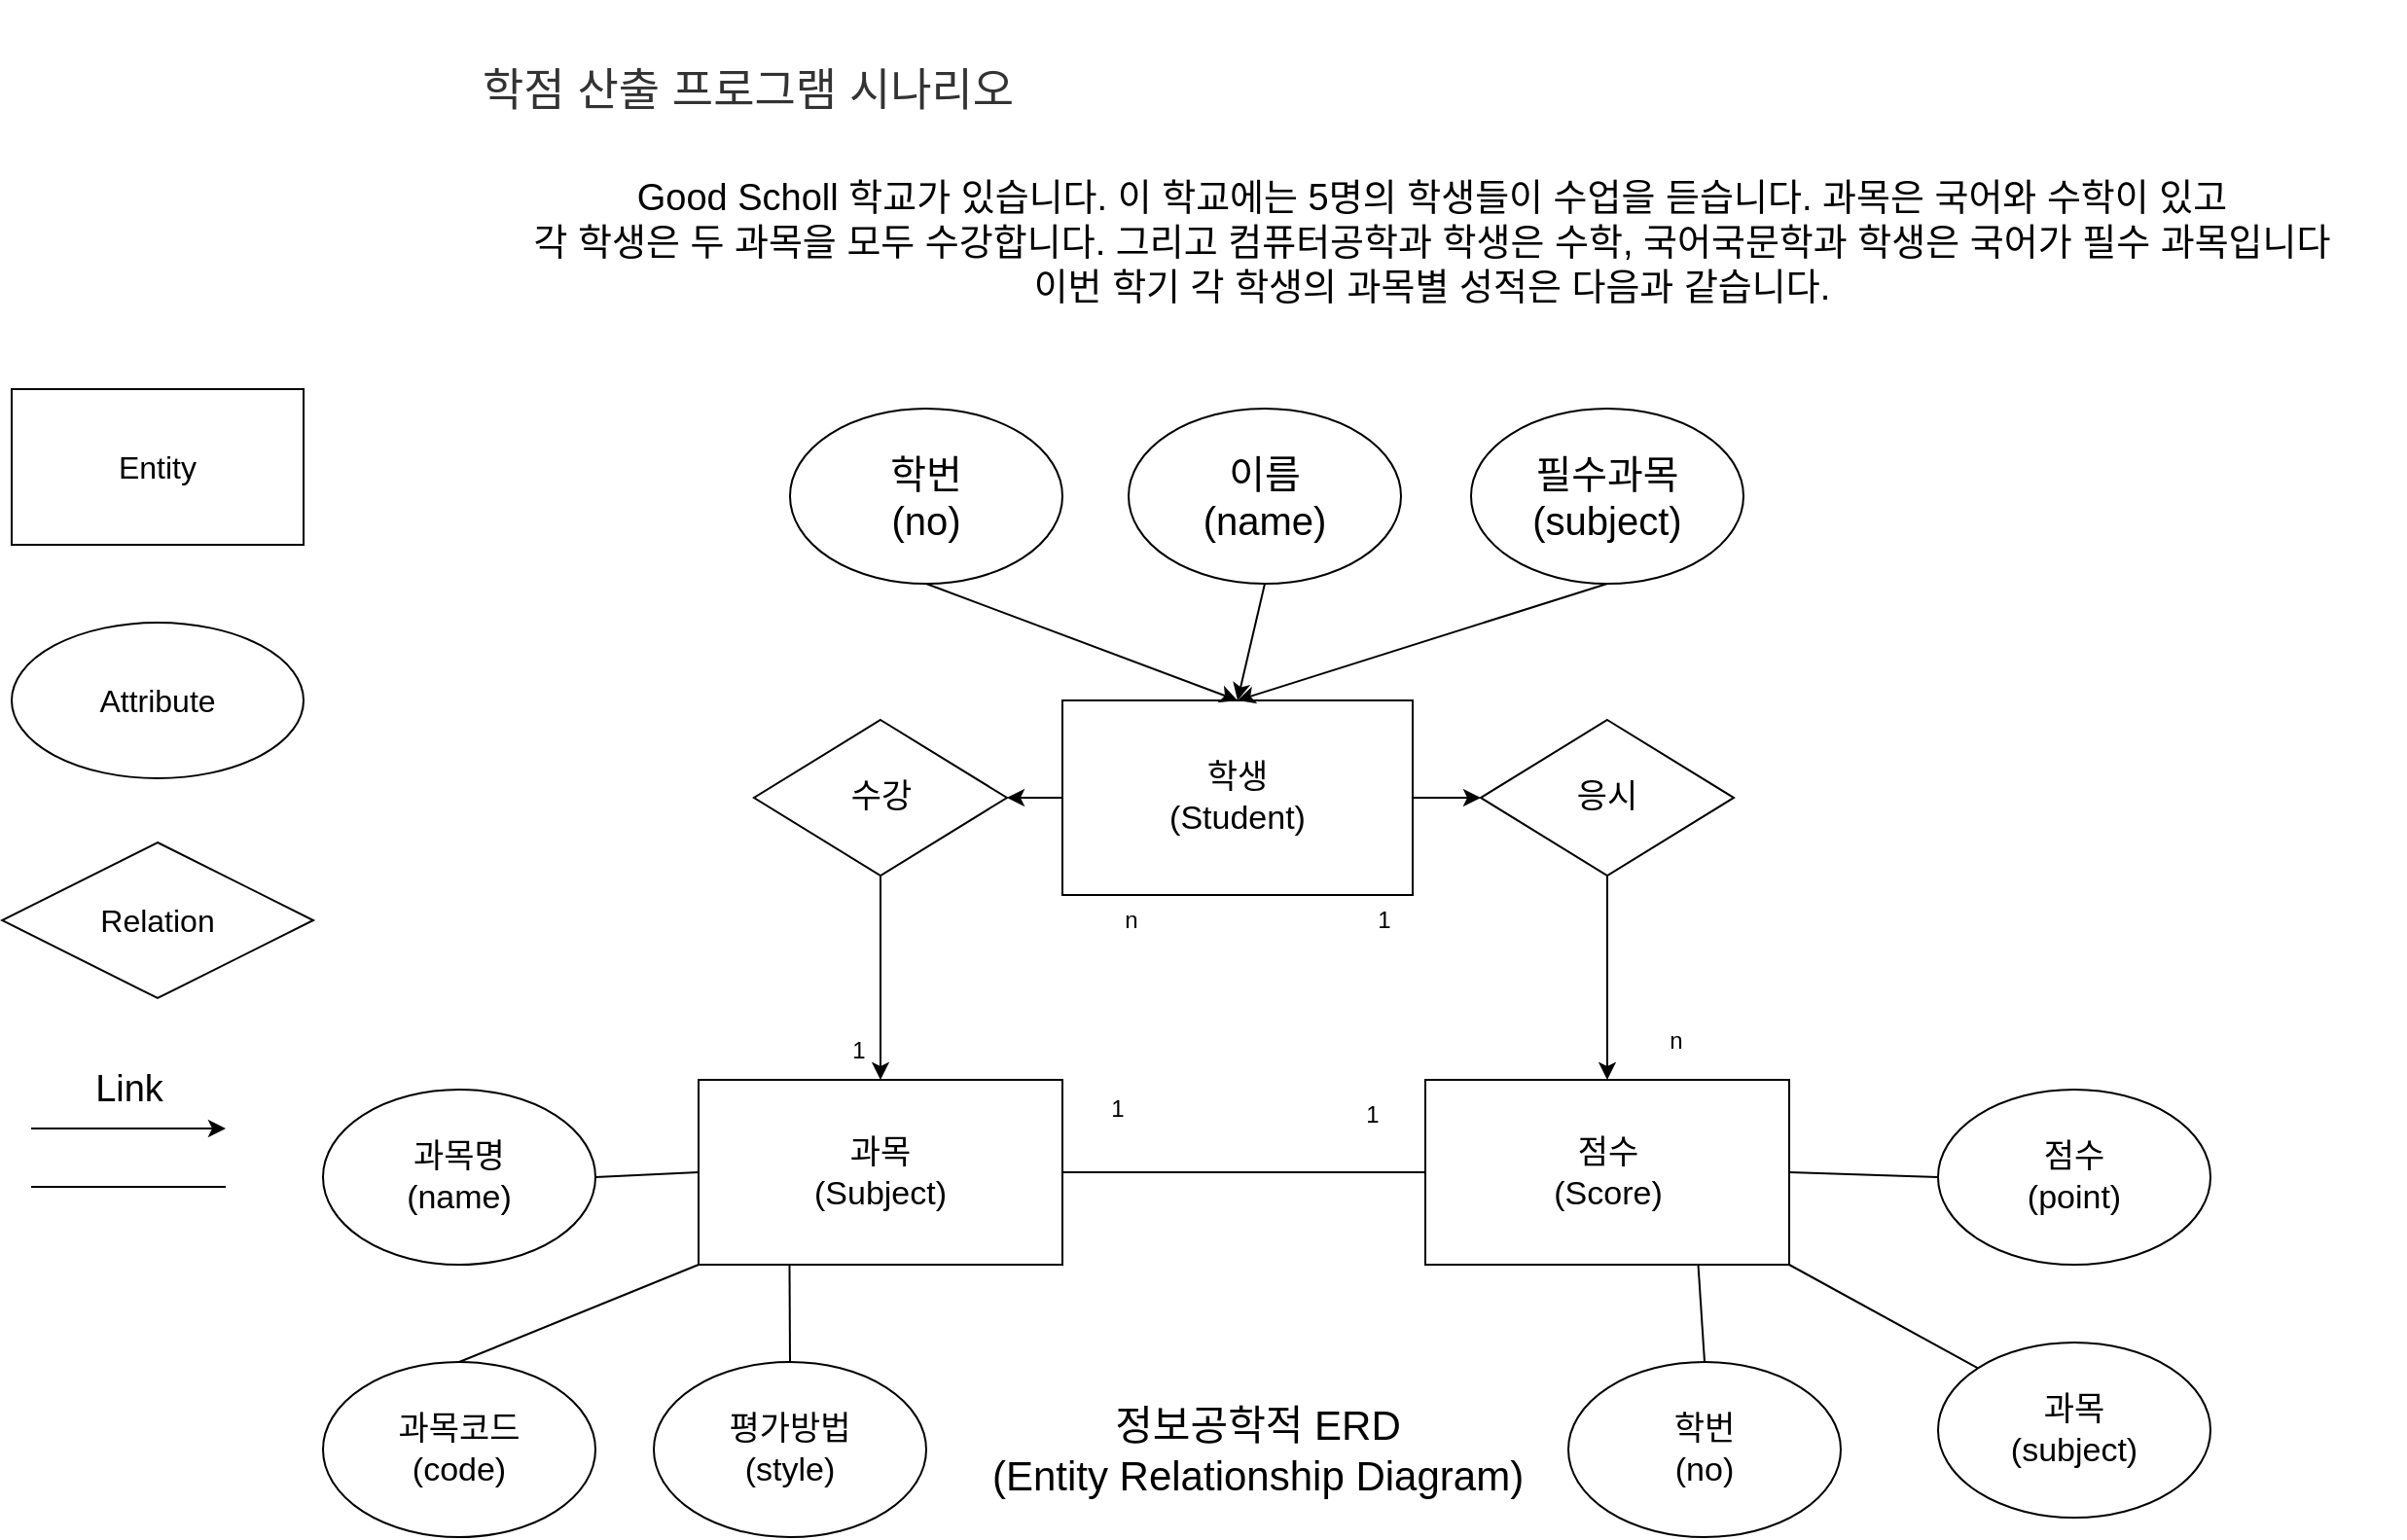 <mxfile version="23.1.8" type="device">
  <diagram name="페이지-1" id="er5KyUR2jkd3GjDM3udq">
    <mxGraphModel dx="2261" dy="780" grid="1" gridSize="10" guides="1" tooltips="1" connect="1" arrows="1" fold="1" page="1" pageScale="1" pageWidth="827" pageHeight="1169" math="0" shadow="0">
      <root>
        <mxCell id="0" />
        <mxCell id="1" parent="0" />
        <mxCell id="hKu7lvvm-4zt6tI_3MdX-1" value="학점 산출 프로그램 시나리오&amp;nbsp;&lt;div&gt;&lt;br/&gt;&lt;/div&gt;" style="rounded=0;whiteSpace=wrap;html=1;fontSize=23;align=left;fillColor=none;fontColor=#333333;strokeColor=none;" vertex="1" parent="1">
          <mxGeometry x="10" y="10" width="510" height="100" as="geometry" />
        </mxCell>
        <mxCell id="hKu7lvvm-4zt6tI_3MdX-2" value="Good Scholl 학교가 있습니다. 이 학교에는 5명의 학생들이 수업을 듣습니다. 과목은 국어와 수학이 있고&lt;br&gt;각 학생은 두 과목을 모두 수강합니다. 그리고 컴퓨터공학과 학생은 수학, 국어국문학과 학생은 국어가 필수 과목입니다&lt;br&gt;이번 학기 각 학생의 과목별 성적은 다음과 같습니다." style="rounded=0;whiteSpace=wrap;html=1;fillColor=none;fontSize=19;strokeColor=none;" vertex="1" parent="1">
          <mxGeometry width="1000" height="250" as="geometry" />
        </mxCell>
        <mxCell id="hKu7lvvm-4zt6tI_3MdX-4" value="학생&lt;br&gt;(Student)" style="rounded=0;whiteSpace=wrap;html=1;fontSize=17;" vertex="1" parent="1">
          <mxGeometry x="310" y="360" width="180" height="100" as="geometry" />
        </mxCell>
        <mxCell id="hKu7lvvm-4zt6tI_3MdX-6" value="과목&lt;br&gt;(Subject)" style="rounded=0;whiteSpace=wrap;html=1;fontSize=17;" vertex="1" parent="1">
          <mxGeometry x="123" y="555" width="187" height="95" as="geometry" />
        </mxCell>
        <mxCell id="hKu7lvvm-4zt6tI_3MdX-8" value="학번&lt;br&gt;(no)" style="ellipse;whiteSpace=wrap;html=1;fontSize=20;" vertex="1" parent="1">
          <mxGeometry x="170" y="210" width="140" height="90" as="geometry" />
        </mxCell>
        <mxCell id="hKu7lvvm-4zt6tI_3MdX-9" value="이름&lt;br&gt;(name)" style="ellipse;whiteSpace=wrap;html=1;fontSize=20;" vertex="1" parent="1">
          <mxGeometry x="344" y="210" width="140" height="90" as="geometry" />
        </mxCell>
        <mxCell id="hKu7lvvm-4zt6tI_3MdX-10" value="필수과목&lt;br&gt;(subject)" style="ellipse;whiteSpace=wrap;html=1;fontSize=20;" vertex="1" parent="1">
          <mxGeometry x="520" y="210" width="140" height="90" as="geometry" />
        </mxCell>
        <mxCell id="hKu7lvvm-4zt6tI_3MdX-11" value="과목코드&lt;br&gt;(code)" style="ellipse;whiteSpace=wrap;html=1;fontSize=17;" vertex="1" parent="1">
          <mxGeometry x="-70" y="700" width="140" height="90" as="geometry" />
        </mxCell>
        <mxCell id="hKu7lvvm-4zt6tI_3MdX-12" value="과목명&lt;br&gt;(name)" style="ellipse;whiteSpace=wrap;html=1;fontSize=17;" vertex="1" parent="1">
          <mxGeometry x="-70" y="560" width="140" height="90" as="geometry" />
        </mxCell>
        <mxCell id="hKu7lvvm-4zt6tI_3MdX-13" value="평가방법&lt;br&gt;(style)" style="ellipse;whiteSpace=wrap;html=1;fontSize=17;" vertex="1" parent="1">
          <mxGeometry x="100" y="700" width="140" height="90" as="geometry" />
        </mxCell>
        <mxCell id="hKu7lvvm-4zt6tI_3MdX-15" value="과목&lt;br&gt;(subject)" style="ellipse;whiteSpace=wrap;html=1;fontSize=17;" vertex="1" parent="1">
          <mxGeometry x="760" y="690" width="140" height="90" as="geometry" />
        </mxCell>
        <mxCell id="hKu7lvvm-4zt6tI_3MdX-16" value="학번&lt;br&gt;(no)" style="ellipse;whiteSpace=wrap;html=1;fontSize=17;" vertex="1" parent="1">
          <mxGeometry x="570" y="700" width="140" height="90" as="geometry" />
        </mxCell>
        <mxCell id="hKu7lvvm-4zt6tI_3MdX-17" value="점수&lt;br&gt;(point)" style="ellipse;whiteSpace=wrap;html=1;fontSize=17;" vertex="1" parent="1">
          <mxGeometry x="760" y="560" width="140" height="90" as="geometry" />
        </mxCell>
        <mxCell id="hKu7lvvm-4zt6tI_3MdX-19" value="1" style="text;html=1;align=center;verticalAlign=middle;resizable=0;points=[];autosize=1;strokeColor=none;fillColor=none;" vertex="1" parent="1">
          <mxGeometry x="460" y="458" width="30" height="30" as="geometry" />
        </mxCell>
        <mxCell id="hKu7lvvm-4zt6tI_3MdX-20" value="n" style="text;html=1;align=center;verticalAlign=middle;resizable=0;points=[];autosize=1;strokeColor=none;fillColor=none;" vertex="1" parent="1">
          <mxGeometry x="610" y="520" width="30" height="30" as="geometry" />
        </mxCell>
        <mxCell id="hKu7lvvm-4zt6tI_3MdX-23" value="n" style="text;html=1;align=center;verticalAlign=middle;resizable=0;points=[];autosize=1;strokeColor=none;fillColor=none;" vertex="1" parent="1">
          <mxGeometry x="330" y="458" width="30" height="30" as="geometry" />
        </mxCell>
        <mxCell id="hKu7lvvm-4zt6tI_3MdX-24" value="1" style="text;html=1;align=center;verticalAlign=middle;resizable=0;points=[];autosize=1;strokeColor=none;fillColor=none;" vertex="1" parent="1">
          <mxGeometry x="190" y="525" width="30" height="30" as="geometry" />
        </mxCell>
        <mxCell id="hKu7lvvm-4zt6tI_3MdX-29" value="" style="endArrow=none;html=1;rounded=0;exitX=1;exitY=0.5;exitDx=0;exitDy=0;entryX=0;entryY=0.5;entryDx=0;entryDy=0;" edge="1" parent="1" source="hKu7lvvm-4zt6tI_3MdX-6" target="hKu7lvvm-4zt6tI_3MdX-37">
          <mxGeometry width="50" height="50" relative="1" as="geometry">
            <mxPoint x="430" y="560" as="sourcePoint" />
            <mxPoint x="500" y="605" as="targetPoint" />
          </mxGeometry>
        </mxCell>
        <mxCell id="hKu7lvvm-4zt6tI_3MdX-30" value="" style="endArrow=classic;html=1;rounded=0;exitX=0.5;exitY=1;exitDx=0;exitDy=0;entryX=0.5;entryY=0;entryDx=0;entryDy=0;" edge="1" parent="1" source="hKu7lvvm-4zt6tI_3MdX-8" target="hKu7lvvm-4zt6tI_3MdX-4">
          <mxGeometry width="50" height="50" relative="1" as="geometry">
            <mxPoint x="430" y="410" as="sourcePoint" />
            <mxPoint x="480" y="360" as="targetPoint" />
          </mxGeometry>
        </mxCell>
        <mxCell id="hKu7lvvm-4zt6tI_3MdX-31" value="" style="endArrow=classic;html=1;rounded=0;exitX=0.5;exitY=1;exitDx=0;exitDy=0;entryX=0.5;entryY=0;entryDx=0;entryDy=0;" edge="1" parent="1" source="hKu7lvvm-4zt6tI_3MdX-9" target="hKu7lvvm-4zt6tI_3MdX-4">
          <mxGeometry width="50" height="50" relative="1" as="geometry">
            <mxPoint x="430" y="300" as="sourcePoint" />
            <mxPoint x="604" y="360" as="targetPoint" />
          </mxGeometry>
        </mxCell>
        <mxCell id="hKu7lvvm-4zt6tI_3MdX-32" value="" style="endArrow=classic;html=1;rounded=0;exitX=0.5;exitY=1;exitDx=0;exitDy=0;entryX=0.5;entryY=0;entryDx=0;entryDy=0;" edge="1" parent="1" source="hKu7lvvm-4zt6tI_3MdX-10" target="hKu7lvvm-4zt6tI_3MdX-4">
          <mxGeometry width="50" height="50" relative="1" as="geometry">
            <mxPoint x="436" y="300" as="sourcePoint" />
            <mxPoint x="610" y="360" as="targetPoint" />
          </mxGeometry>
        </mxCell>
        <mxCell id="hKu7lvvm-4zt6tI_3MdX-33" value="" style="endArrow=none;html=1;rounded=0;exitX=1;exitY=0.5;exitDx=0;exitDy=0;entryX=0;entryY=0.5;entryDx=0;entryDy=0;" edge="1" parent="1" source="hKu7lvvm-4zt6tI_3MdX-12" target="hKu7lvvm-4zt6tI_3MdX-6">
          <mxGeometry width="50" height="50" relative="1" as="geometry">
            <mxPoint x="450" y="710" as="sourcePoint" />
            <mxPoint x="500" y="660" as="targetPoint" />
          </mxGeometry>
        </mxCell>
        <mxCell id="hKu7lvvm-4zt6tI_3MdX-34" value="" style="endArrow=none;html=1;rounded=0;exitX=0.5;exitY=0;exitDx=0;exitDy=0;entryX=0;entryY=1;entryDx=0;entryDy=0;" edge="1" parent="1" source="hKu7lvvm-4zt6tI_3MdX-11" target="hKu7lvvm-4zt6tI_3MdX-6">
          <mxGeometry width="50" height="50" relative="1" as="geometry">
            <mxPoint x="450" y="710" as="sourcePoint" />
            <mxPoint x="500" y="660" as="targetPoint" />
          </mxGeometry>
        </mxCell>
        <mxCell id="hKu7lvvm-4zt6tI_3MdX-35" value="" style="endArrow=none;html=1;rounded=0;exitX=0.5;exitY=0;exitDx=0;exitDy=0;entryX=0.25;entryY=1;entryDx=0;entryDy=0;" edge="1" parent="1" source="hKu7lvvm-4zt6tI_3MdX-13" target="hKu7lvvm-4zt6tI_3MdX-6">
          <mxGeometry width="50" height="50" relative="1" as="geometry">
            <mxPoint x="450" y="710" as="sourcePoint" />
            <mxPoint x="500" y="660" as="targetPoint" />
          </mxGeometry>
        </mxCell>
        <mxCell id="hKu7lvvm-4zt6tI_3MdX-36" value="" style="endArrow=none;html=1;rounded=0;entryX=0.5;entryY=0;entryDx=0;entryDy=0;exitX=0.75;exitY=1;exitDx=0;exitDy=0;" edge="1" parent="1" source="hKu7lvvm-4zt6tI_3MdX-37" target="hKu7lvvm-4zt6tI_3MdX-16">
          <mxGeometry width="50" height="50" relative="1" as="geometry">
            <mxPoint x="635" y="652.5" as="sourcePoint" />
            <mxPoint x="500" y="660" as="targetPoint" />
          </mxGeometry>
        </mxCell>
        <mxCell id="hKu7lvvm-4zt6tI_3MdX-37" value="점수&lt;br style=&quot;border-color: var(--border-color);&quot;&gt;(Score)" style="rounded=0;whiteSpace=wrap;html=1;fontSize=17;" vertex="1" parent="1">
          <mxGeometry x="496.5" y="555" width="187" height="95" as="geometry" />
        </mxCell>
        <mxCell id="hKu7lvvm-4zt6tI_3MdX-38" value="" style="endArrow=none;html=1;rounded=0;exitX=0;exitY=0;exitDx=0;exitDy=0;entryX=1;entryY=1;entryDx=0;entryDy=0;" edge="1" parent="1" source="hKu7lvvm-4zt6tI_3MdX-15" target="hKu7lvvm-4zt6tI_3MdX-37">
          <mxGeometry width="50" height="50" relative="1" as="geometry">
            <mxPoint x="450" y="710" as="sourcePoint" />
            <mxPoint x="500" y="660" as="targetPoint" />
          </mxGeometry>
        </mxCell>
        <mxCell id="hKu7lvvm-4zt6tI_3MdX-39" value="" style="endArrow=none;html=1;rounded=0;entryX=0;entryY=0.5;entryDx=0;entryDy=0;exitX=1;exitY=0.5;exitDx=0;exitDy=0;" edge="1" parent="1" source="hKu7lvvm-4zt6tI_3MdX-37" target="hKu7lvvm-4zt6tI_3MdX-17">
          <mxGeometry width="50" height="50" relative="1" as="geometry">
            <mxPoint x="450" y="710" as="sourcePoint" />
            <mxPoint x="500" y="660" as="targetPoint" />
          </mxGeometry>
        </mxCell>
        <mxCell id="hKu7lvvm-4zt6tI_3MdX-40" value="수강" style="rhombus;whiteSpace=wrap;html=1;fontSize=17;" vertex="1" parent="1">
          <mxGeometry x="151.5" y="370" width="130" height="80" as="geometry" />
        </mxCell>
        <mxCell id="hKu7lvvm-4zt6tI_3MdX-41" value="응시" style="rhombus;whiteSpace=wrap;html=1;fontSize=17;" vertex="1" parent="1">
          <mxGeometry x="525" y="370" width="130" height="80" as="geometry" />
        </mxCell>
        <mxCell id="hKu7lvvm-4zt6tI_3MdX-42" value="" style="endArrow=classic;html=1;rounded=0;exitX=0.5;exitY=1;exitDx=0;exitDy=0;entryX=0.5;entryY=0;entryDx=0;entryDy=0;" edge="1" parent="1" source="hKu7lvvm-4zt6tI_3MdX-40" target="hKu7lvvm-4zt6tI_3MdX-6">
          <mxGeometry width="50" height="50" relative="1" as="geometry">
            <mxPoint x="470" y="550" as="sourcePoint" />
            <mxPoint x="520" y="500" as="targetPoint" />
          </mxGeometry>
        </mxCell>
        <mxCell id="hKu7lvvm-4zt6tI_3MdX-43" value="" style="endArrow=classic;html=1;rounded=0;exitX=0.5;exitY=1;exitDx=0;exitDy=0;entryX=0.5;entryY=0;entryDx=0;entryDy=0;" edge="1" parent="1" source="hKu7lvvm-4zt6tI_3MdX-41" target="hKu7lvvm-4zt6tI_3MdX-37">
          <mxGeometry width="50" height="50" relative="1" as="geometry">
            <mxPoint x="470" y="550" as="sourcePoint" />
            <mxPoint x="520" y="500" as="targetPoint" />
          </mxGeometry>
        </mxCell>
        <mxCell id="hKu7lvvm-4zt6tI_3MdX-44" value="1" style="text;html=1;align=center;verticalAlign=middle;resizable=0;points=[];autosize=1;strokeColor=none;fillColor=none;" vertex="1" parent="1">
          <mxGeometry x="454" y="557.5" width="30" height="30" as="geometry" />
        </mxCell>
        <mxCell id="hKu7lvvm-4zt6tI_3MdX-45" value="1" style="text;html=1;align=center;verticalAlign=middle;resizable=0;points=[];autosize=1;strokeColor=none;fillColor=none;" vertex="1" parent="1">
          <mxGeometry x="322.5" y="555" width="30" height="30" as="geometry" />
        </mxCell>
        <mxCell id="hKu7lvvm-4zt6tI_3MdX-47" value="" style="endArrow=classic;html=1;rounded=0;exitX=1;exitY=0.5;exitDx=0;exitDy=0;entryX=0;entryY=0.5;entryDx=0;entryDy=0;" edge="1" parent="1" source="hKu7lvvm-4zt6tI_3MdX-4" target="hKu7lvvm-4zt6tI_3MdX-41">
          <mxGeometry width="50" height="50" relative="1" as="geometry">
            <mxPoint x="460" y="440" as="sourcePoint" />
            <mxPoint x="510" y="390" as="targetPoint" />
          </mxGeometry>
        </mxCell>
        <mxCell id="hKu7lvvm-4zt6tI_3MdX-48" value="" style="endArrow=classic;html=1;rounded=0;exitX=0;exitY=0.5;exitDx=0;exitDy=0;entryX=1;entryY=0.5;entryDx=0;entryDy=0;" edge="1" parent="1" source="hKu7lvvm-4zt6tI_3MdX-4" target="hKu7lvvm-4zt6tI_3MdX-40">
          <mxGeometry width="50" height="50" relative="1" as="geometry">
            <mxPoint x="460" y="440" as="sourcePoint" />
            <mxPoint x="510" y="390" as="targetPoint" />
          </mxGeometry>
        </mxCell>
        <mxCell id="hKu7lvvm-4zt6tI_3MdX-49" value="Entity" style="rounded=0;whiteSpace=wrap;html=1;fontSize=16;" vertex="1" parent="1">
          <mxGeometry x="-230" y="200" width="150" height="80" as="geometry" />
        </mxCell>
        <mxCell id="hKu7lvvm-4zt6tI_3MdX-50" value="Attribute" style="ellipse;whiteSpace=wrap;html=1;fontSize=16;" vertex="1" parent="1">
          <mxGeometry x="-230" y="320" width="150" height="80" as="geometry" />
        </mxCell>
        <mxCell id="hKu7lvvm-4zt6tI_3MdX-51" value="Relation" style="rhombus;whiteSpace=wrap;html=1;fontSize=16;" vertex="1" parent="1">
          <mxGeometry x="-235" y="433" width="160" height="80" as="geometry" />
        </mxCell>
        <mxCell id="hKu7lvvm-4zt6tI_3MdX-52" value="정보공학적 ERD&lt;br&gt;(Entity Relationship Diagram)" style="text;html=1;align=center;verticalAlign=middle;resizable=0;points=[];autosize=1;strokeColor=none;fillColor=none;fontSize=21;" vertex="1" parent="1">
          <mxGeometry x="280" y="715" width="260" height="60" as="geometry" />
        </mxCell>
        <mxCell id="hKu7lvvm-4zt6tI_3MdX-54" value="" style="endArrow=classic;html=1;rounded=0;" edge="1" parent="1">
          <mxGeometry width="50" height="50" relative="1" as="geometry">
            <mxPoint x="-220" y="580" as="sourcePoint" />
            <mxPoint x="-120" y="580" as="targetPoint" />
          </mxGeometry>
        </mxCell>
        <mxCell id="hKu7lvvm-4zt6tI_3MdX-55" value="" style="endArrow=none;html=1;rounded=0;" edge="1" parent="1">
          <mxGeometry width="50" height="50" relative="1" as="geometry">
            <mxPoint x="-220" y="610" as="sourcePoint" />
            <mxPoint x="-120" y="610" as="targetPoint" />
          </mxGeometry>
        </mxCell>
        <mxCell id="hKu7lvvm-4zt6tI_3MdX-56" value="Link" style="text;html=1;align=center;verticalAlign=middle;resizable=0;points=[];autosize=1;strokeColor=none;fillColor=none;fontSize=19;" vertex="1" parent="1">
          <mxGeometry x="-200" y="540" width="60" height="40" as="geometry" />
        </mxCell>
      </root>
    </mxGraphModel>
  </diagram>
</mxfile>
